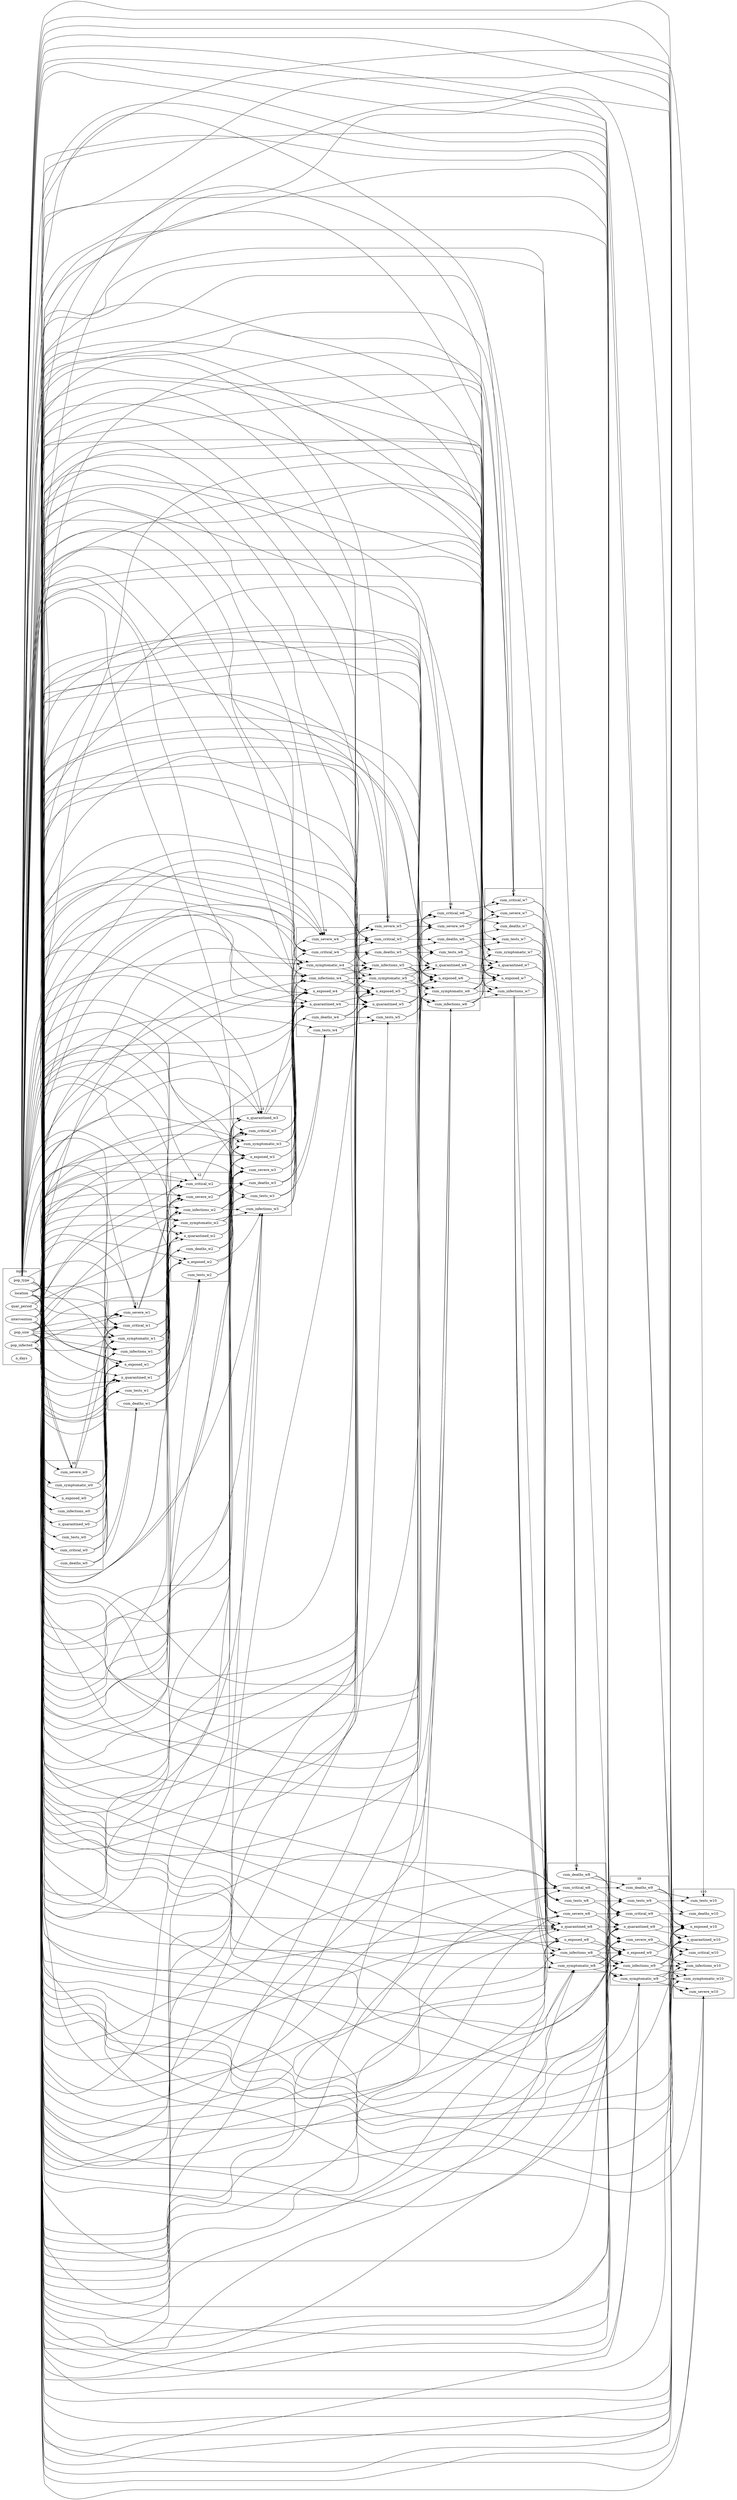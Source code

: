 digraph "" {
	graph [newrank=True,
		rankdir=LR
	];
	subgraph cluster_2 {
		graph [label=t2,
			rank=same
		];
		cum_infections_w2	[id=cum_infections_w2];
		cum_symptomatic_w2	[id=cum_symptomatic_w2];
		n_exposed_w2	[id=n_exposed_w2];
		n_quarantined_w2	[id=n_quarantined_w2];
		cum_severe_w2	[id=cum_severe_w2];
		cum_critical_w2	[id=cum_critical_w2];
		cum_deaths_w2	[id=cum_deaths_w2];
		cum_tests_w2	[id=cum_tests_w2];
	}
	subgraph cluster_5 {
		graph [label=t5,
			rank=same
		];
		cum_infections_w5	[id=cum_infections_w5];
		cum_symptomatic_w5	[id=cum_symptomatic_w5];
		n_exposed_w5	[id=n_exposed_w5];
		n_quarantined_w5	[id=n_quarantined_w5];
		cum_severe_w5	[id=cum_severe_w5];
		cum_critical_w5	[id=cum_critical_w5];
		cum_deaths_w5	[id=cum_deaths_w5];
		cum_tests_w5	[id=cum_tests_w5];
	}
	subgraph cluster_3 {
		graph [label=t3,
			rank=same
		];
		cum_infections_w3	[id=cum_infections_w3];
		cum_symptomatic_w3	[id=cum_symptomatic_w3];
		n_exposed_w3	[id=n_exposed_w3];
		n_quarantined_w3	[id=n_quarantined_w3];
		cum_severe_w3	[id=cum_severe_w3];
		cum_critical_w3	[id=cum_critical_w3];
		cum_deaths_w3	[id=cum_deaths_w3];
		cum_tests_w3	[id=cum_tests_w3];
	}
	subgraph cluster_7 {
		graph [label=t7,
			rank=same
		];
		cum_infections_w7	[id=cum_infections_w7];
		cum_symptomatic_w7	[id=cum_symptomatic_w7];
		n_exposed_w7	[id=n_exposed_w7];
		n_quarantined_w7	[id=n_quarantined_w7];
		cum_severe_w7	[id=cum_severe_w7];
		cum_critical_w7	[id=cum_critical_w7];
		cum_deaths_w7	[id=cum_deaths_w7];
		cum_tests_w7	[id=cum_tests_w7];
	}
	subgraph cluster_inputs {
		graph [label=inputs];
		quar_period	[id=quar_period];
		intervention	[id=intervention];
		pop_type	[id=pop_type];
		pop_size	[id=pop_size];
		pop_infected	[id=pop_infected];
		location	[id=location];
		n_days	[id=n_days];
	}
	subgraph cluster_w0 {
		graph [label=t0];
		n_quarantined_w0	[id=n_quarantined_w0];
		cum_tests_w0	[id=cum_tests_w0];
		n_exposed_w0	[id=n_exposed_w0];
		cum_infections_w0	[id=cum_infections_w0];
		cum_symptomatic_w0	[id=cum_symptomatic_w0];
		cum_severe_w0	[id=cum_severe_w0];
		cum_critical_w0	[id=cum_critical_w0];
		cum_deaths_w0	[id=cum_deaths_w0];
	}
	subgraph cluster_4 {
		graph [label=t4,
			rank=same
		];
		cum_infections_w4	[id=cum_infections_w4];
		cum_symptomatic_w4	[id=cum_symptomatic_w4];
		n_exposed_w4	[id=n_exposed_w4];
		n_quarantined_w4	[id=n_quarantined_w4];
		cum_severe_w4	[id=cum_severe_w4];
		cum_critical_w4	[id=cum_critical_w4];
		cum_deaths_w4	[id=cum_deaths_w4];
		cum_tests_w4	[id=cum_tests_w4];
	}
	subgraph cluster_1 {
		graph [label=t1,
			rank=same
		];
		cum_infections_w1	[id=cum_infections_w1];
		cum_symptomatic_w1	[id=cum_symptomatic_w1];
		n_exposed_w1	[id=n_exposed_w1];
		n_quarantined_w1	[id=n_quarantined_w1];
		cum_severe_w1	[id=cum_severe_w1];
		cum_critical_w1	[id=cum_critical_w1];
		cum_deaths_w1	[id=cum_deaths_w1];
		cum_tests_w1	[id=cum_tests_w1];
	}
	subgraph cluster_6 {
		graph [label=t6,
			rank=same
		];
		cum_infections_w6	[id=cum_infections_w6];
		cum_symptomatic_w6	[id=cum_symptomatic_w6];
		n_exposed_w6	[id=n_exposed_w6];
		n_quarantined_w6	[id=n_quarantined_w6];
		cum_severe_w6	[id=cum_severe_w6];
		cum_critical_w6	[id=cum_critical_w6];
		cum_deaths_w6	[id=cum_deaths_w6];
		cum_tests_w6	[id=cum_tests_w6];
	}
	subgraph cluster_8 {
		graph [label=t8,
			rank=same
		];
		cum_infections_w8	[id=cum_infections_w8];
		cum_symptomatic_w8	[id=cum_symptomatic_w8];
		n_exposed_w8	[id=n_exposed_w8];
		n_quarantined_w8	[id=n_quarantined_w8];
		cum_severe_w8	[id=cum_severe_w8];
		cum_critical_w8	[id=cum_critical_w8];
		cum_deaths_w8	[id=cum_deaths_w8];
		cum_tests_w8	[id=cum_tests_w8];
	}
	subgraph cluster_9 {
		graph [label=t9,
			rank=same
		];
		cum_infections_w9	[id=cum_infections_w9];
		cum_symptomatic_w9	[id=cum_symptomatic_w9];
		n_exposed_w9	[id=n_exposed_w9];
		n_quarantined_w9	[id=n_quarantined_w9];
		cum_severe_w9	[id=cum_severe_w9];
		cum_critical_w9	[id=cum_critical_w9];
		cum_deaths_w9	[id=cum_deaths_w9];
		cum_tests_w9	[id=cum_tests_w9];
	}
	subgraph cluster_10 {
		graph [label=t10,
			rank=same
		];
		cum_infections_w10	[id=cum_infections_w10];
		cum_symptomatic_w10	[id=cum_symptomatic_w10];
		n_exposed_w10	[id=n_exposed_w10];
		n_quarantined_w10	[id=n_quarantined_w10];
		cum_severe_w10	[id=cum_severe_w10];
		cum_critical_w10	[id=cum_critical_w10];
		cum_deaths_w10	[id=cum_deaths_w10];
		cum_tests_w10	[id=cum_tests_w10];
	}
	quar_period -> n_quarantined_w0;
	quar_period -> n_quarantined_w1;
	quar_period -> n_quarantined_w2;
	quar_period -> n_quarantined_w3;
	quar_period -> n_quarantined_w4;
	quar_period -> n_quarantined_w5;
	quar_period -> n_quarantined_w6;
	quar_period -> n_quarantined_w7;
	quar_period -> n_quarantined_w8;
	quar_period -> n_quarantined_w9;
	quar_period -> n_quarantined_w10;
	n_quarantined_w0 -> n_exposed_w1;
	n_quarantined_w0 -> n_quarantined_w1;
	intervention -> n_quarantined_w0;
	intervention -> cum_tests_w0;
	intervention -> n_exposed_w0;
	intervention -> n_exposed_w1;
	intervention -> n_quarantined_w1;
	intervention -> cum_tests_w1;
	intervention -> n_exposed_w2;
	intervention -> n_quarantined_w2;
	intervention -> cum_tests_w2;
	intervention -> n_exposed_w3;
	intervention -> n_quarantined_w3;
	intervention -> cum_tests_w3;
	intervention -> n_exposed_w4;
	intervention -> n_quarantined_w4;
	intervention -> cum_tests_w4;
	intervention -> n_exposed_w5;
	intervention -> n_quarantined_w5;
	intervention -> cum_tests_w5;
	intervention -> n_exposed_w6;
	intervention -> n_quarantined_w6;
	intervention -> cum_tests_w6;
	intervention -> n_exposed_w7;
	intervention -> n_quarantined_w7;
	intervention -> cum_tests_w7;
	intervention -> n_exposed_w8;
	intervention -> n_quarantined_w8;
	intervention -> cum_tests_w8;
	intervention -> n_exposed_w9;
	intervention -> n_quarantined_w9;
	intervention -> cum_tests_w9;
	intervention -> n_exposed_w10;
	intervention -> n_quarantined_w10;
	intervention -> cum_tests_w10;
	cum_tests_w0 -> n_quarantined_w1;
	cum_tests_w0 -> cum_tests_w1;
	n_exposed_w0 -> cum_infections_w1;
	n_exposed_w0 -> n_exposed_w1;
	pop_type -> n_quarantined_w0;
	pop_type -> n_exposed_w0;
	pop_type -> cum_infections_w0;
	pop_type -> cum_symptomatic_w0;
	pop_type -> cum_severe_w0;
	pop_type -> cum_critical_w0;
	pop_type -> cum_infections_w1;
	pop_type -> cum_symptomatic_w1;
	pop_type -> n_exposed_w1;
	pop_type -> n_quarantined_w1;
	pop_type -> cum_severe_w1;
	pop_type -> cum_critical_w1;
	pop_type -> cum_infections_w2;
	pop_type -> cum_symptomatic_w2;
	pop_type -> n_exposed_w2;
	pop_type -> n_quarantined_w2;
	pop_type -> cum_severe_w2;
	pop_type -> cum_critical_w2;
	pop_type -> cum_infections_w3;
	pop_type -> cum_symptomatic_w3;
	pop_type -> n_exposed_w3;
	pop_type -> n_quarantined_w3;
	pop_type -> cum_severe_w3;
	pop_type -> cum_critical_w3;
	pop_type -> cum_infections_w4;
	pop_type -> cum_symptomatic_w4;
	pop_type -> n_exposed_w4;
	pop_type -> n_quarantined_w4;
	pop_type -> cum_severe_w4;
	pop_type -> cum_critical_w4;
	pop_type -> cum_infections_w5;
	pop_type -> cum_symptomatic_w5;
	pop_type -> n_exposed_w5;
	pop_type -> n_quarantined_w5;
	pop_type -> cum_severe_w5;
	pop_type -> cum_critical_w5;
	pop_type -> cum_infections_w6;
	pop_type -> cum_symptomatic_w6;
	pop_type -> n_exposed_w6;
	pop_type -> n_quarantined_w6;
	pop_type -> cum_severe_w6;
	pop_type -> cum_critical_w6;
	pop_type -> cum_infections_w7;
	pop_type -> cum_symptomatic_w7;
	pop_type -> n_exposed_w7;
	pop_type -> n_quarantined_w7;
	pop_type -> cum_severe_w7;
	pop_type -> cum_critical_w7;
	pop_type -> cum_infections_w8;
	pop_type -> cum_symptomatic_w8;
	pop_type -> n_exposed_w8;
	pop_type -> n_quarantined_w8;
	pop_type -> cum_severe_w8;
	pop_type -> cum_critical_w8;
	pop_type -> cum_infections_w9;
	pop_type -> cum_symptomatic_w9;
	pop_type -> n_exposed_w9;
	pop_type -> n_quarantined_w9;
	pop_type -> cum_severe_w9;
	pop_type -> cum_critical_w9;
	pop_type -> cum_infections_w10;
	pop_type -> cum_symptomatic_w10;
	pop_type -> n_exposed_w10;
	pop_type -> n_quarantined_w10;
	pop_type -> cum_severe_w10;
	pop_type -> cum_critical_w10;
	cum_infections_w0 -> cum_infections_w1;
	cum_infections_w0 -> cum_symptomatic_w1;
	cum_infections_w0 -> n_exposed_w1;
	cum_infections_w0 -> n_quarantined_w1;
	cum_symptomatic_w0 -> cum_infections_w1;
	cum_symptomatic_w0 -> cum_symptomatic_w1;
	cum_symptomatic_w0 -> n_quarantined_w1;
	cum_symptomatic_w0 -> cum_severe_w1;
	cum_severe_w0 -> cum_severe_w1;
	cum_severe_w0 -> cum_critical_w1;
	cum_critical_w0 -> cum_critical_w1;
	cum_critical_w0 -> cum_deaths_w1;
	pop_size -> n_quarantined_w0;
	pop_size -> n_exposed_w0;
	pop_size -> cum_infections_w0;
	pop_size -> cum_symptomatic_w0;
	pop_size -> cum_severe_w0;
	pop_size -> cum_critical_w0;
	pop_size -> cum_infections_w1;
	pop_size -> cum_symptomatic_w1;
	pop_size -> n_exposed_w1;
	pop_size -> n_quarantined_w1;
	pop_size -> cum_severe_w1;
	pop_size -> cum_critical_w1;
	pop_size -> cum_infections_w2;
	pop_size -> cum_symptomatic_w2;
	pop_size -> n_exposed_w2;
	pop_size -> n_quarantined_w2;
	pop_size -> cum_severe_w2;
	pop_size -> cum_critical_w2;
	pop_size -> cum_infections_w3;
	pop_size -> cum_symptomatic_w3;
	pop_size -> n_exposed_w3;
	pop_size -> n_quarantined_w3;
	pop_size -> cum_severe_w3;
	pop_size -> cum_critical_w3;
	pop_size -> cum_infections_w4;
	pop_size -> cum_symptomatic_w4;
	pop_size -> n_exposed_w4;
	pop_size -> n_quarantined_w4;
	pop_size -> cum_severe_w4;
	pop_size -> cum_critical_w4;
	pop_size -> cum_infections_w5;
	pop_size -> cum_symptomatic_w5;
	pop_size -> n_exposed_w5;
	pop_size -> n_quarantined_w5;
	pop_size -> cum_severe_w5;
	pop_size -> cum_critical_w5;
	pop_size -> cum_infections_w6;
	pop_size -> cum_symptomatic_w6;
	pop_size -> n_exposed_w6;
	pop_size -> n_quarantined_w6;
	pop_size -> cum_severe_w6;
	pop_size -> cum_critical_w6;
	pop_size -> cum_infections_w7;
	pop_size -> cum_symptomatic_w7;
	pop_size -> n_exposed_w7;
	pop_size -> n_quarantined_w7;
	pop_size -> cum_severe_w7;
	pop_size -> cum_critical_w7;
	pop_size -> cum_infections_w8;
	pop_size -> cum_symptomatic_w8;
	pop_size -> n_exposed_w8;
	pop_size -> n_quarantined_w8;
	pop_size -> cum_severe_w8;
	pop_size -> cum_critical_w8;
	pop_size -> cum_infections_w9;
	pop_size -> cum_symptomatic_w9;
	pop_size -> n_exposed_w9;
	pop_size -> n_quarantined_w9;
	pop_size -> cum_severe_w9;
	pop_size -> cum_critical_w9;
	pop_size -> cum_infections_w10;
	pop_size -> cum_symptomatic_w10;
	pop_size -> n_exposed_w10;
	pop_size -> n_quarantined_w10;
	pop_size -> cum_severe_w10;
	pop_size -> cum_critical_w10;
	pop_infected -> cum_infections_w0;
	pop_infected -> cum_symptomatic_w0;
	pop_infected -> cum_severe_w0;
	pop_infected -> cum_critical_w0;
	pop_infected -> cum_infections_w1;
	pop_infected -> cum_symptomatic_w1;
	pop_infected -> cum_severe_w1;
	pop_infected -> cum_critical_w1;
	pop_infected -> cum_infections_w2;
	pop_infected -> cum_symptomatic_w2;
	pop_infected -> cum_severe_w2;
	pop_infected -> cum_critical_w2;
	pop_infected -> cum_infections_w3;
	pop_infected -> cum_symptomatic_w3;
	pop_infected -> cum_severe_w3;
	pop_infected -> cum_critical_w3;
	pop_infected -> cum_infections_w4;
	pop_infected -> cum_symptomatic_w4;
	pop_infected -> cum_severe_w4;
	pop_infected -> cum_critical_w4;
	pop_infected -> cum_infections_w5;
	pop_infected -> cum_symptomatic_w5;
	pop_infected -> cum_severe_w5;
	pop_infected -> cum_critical_w5;
	pop_infected -> cum_infections_w6;
	pop_infected -> cum_symptomatic_w6;
	pop_infected -> cum_severe_w6;
	pop_infected -> cum_critical_w6;
	pop_infected -> cum_infections_w7;
	pop_infected -> cum_symptomatic_w7;
	pop_infected -> cum_severe_w7;
	pop_infected -> cum_critical_w7;
	pop_infected -> cum_infections_w8;
	pop_infected -> cum_symptomatic_w8;
	pop_infected -> cum_severe_w8;
	pop_infected -> cum_critical_w8;
	pop_infected -> cum_infections_w9;
	pop_infected -> cum_symptomatic_w9;
	pop_infected -> cum_severe_w9;
	pop_infected -> cum_critical_w9;
	pop_infected -> cum_infections_w10;
	pop_infected -> cum_symptomatic_w10;
	pop_infected -> cum_severe_w10;
	pop_infected -> cum_critical_w10;
	location -> n_quarantined_w0;
	location -> n_exposed_w0;
	location -> cum_infections_w0;
	location -> cum_symptomatic_w0;
	location -> cum_severe_w0;
	location -> cum_critical_w0;
	location -> cum_infections_w1;
	location -> cum_symptomatic_w1;
	location -> n_exposed_w1;
	location -> n_quarantined_w1;
	location -> cum_severe_w1;
	location -> cum_critical_w1;
	location -> cum_infections_w2;
	location -> cum_symptomatic_w2;
	location -> n_exposed_w2;
	location -> n_quarantined_w2;
	location -> cum_severe_w2;
	location -> cum_critical_w2;
	location -> cum_infections_w3;
	location -> cum_symptomatic_w3;
	location -> n_exposed_w3;
	location -> n_quarantined_w3;
	location -> cum_severe_w3;
	location -> cum_critical_w3;
	location -> cum_infections_w4;
	location -> cum_symptomatic_w4;
	location -> n_exposed_w4;
	location -> n_quarantined_w4;
	location -> cum_severe_w4;
	location -> cum_critical_w4;
	location -> cum_infections_w5;
	location -> cum_symptomatic_w5;
	location -> n_exposed_w5;
	location -> n_quarantined_w5;
	location -> cum_severe_w5;
	location -> cum_critical_w5;
	location -> cum_infections_w6;
	location -> cum_symptomatic_w6;
	location -> n_exposed_w6;
	location -> n_quarantined_w6;
	location -> cum_severe_w6;
	location -> cum_critical_w6;
	location -> cum_infections_w7;
	location -> cum_symptomatic_w7;
	location -> n_exposed_w7;
	location -> n_quarantined_w7;
	location -> cum_severe_w7;
	location -> cum_critical_w7;
	location -> cum_infections_w8;
	location -> cum_symptomatic_w8;
	location -> n_exposed_w8;
	location -> n_quarantined_w8;
	location -> cum_severe_w8;
	location -> cum_critical_w8;
	location -> cum_infections_w9;
	location -> cum_symptomatic_w9;
	location -> n_exposed_w9;
	location -> n_quarantined_w9;
	location -> cum_severe_w9;
	location -> cum_critical_w9;
	location -> cum_infections_w10;
	location -> cum_symptomatic_w10;
	location -> n_exposed_w10;
	location -> n_quarantined_w10;
	location -> cum_severe_w10;
	location -> cum_critical_w10;
	cum_deaths_w0 -> n_exposed_w1;
	cum_deaths_w0 -> cum_deaths_w1;
	cum_deaths_w0 -> cum_tests_w1;
	cum_infections_w1 -> cum_infections_w2;
	cum_infections_w1 -> cum_symptomatic_w2;
	cum_infections_w1 -> n_exposed_w2;
	cum_infections_w1 -> n_quarantined_w2;
	cum_symptomatic_w1 -> cum_infections_w2;
	cum_symptomatic_w1 -> cum_symptomatic_w2;
	cum_symptomatic_w1 -> n_quarantined_w2;
	cum_symptomatic_w1 -> cum_severe_w2;
	n_exposed_w1 -> cum_infections_w2;
	n_exposed_w1 -> n_exposed_w2;
	n_quarantined_w1 -> n_exposed_w2;
	n_quarantined_w1 -> n_quarantined_w2;
	cum_severe_w1 -> cum_severe_w2;
	cum_severe_w1 -> cum_critical_w2;
	cum_critical_w1 -> cum_critical_w2;
	cum_critical_w1 -> cum_deaths_w2;
	cum_deaths_w1 -> n_exposed_w2;
	cum_deaths_w1 -> cum_deaths_w2;
	cum_deaths_w1 -> cum_tests_w2;
	cum_tests_w1 -> n_quarantined_w2;
	cum_tests_w1 -> cum_tests_w2;
	cum_infections_w2 -> cum_infections_w3;
	cum_infections_w2 -> cum_symptomatic_w3;
	cum_infections_w2 -> n_exposed_w3;
	cum_infections_w2 -> n_quarantined_w3;
	cum_symptomatic_w2 -> cum_infections_w3;
	cum_symptomatic_w2 -> cum_symptomatic_w3;
	cum_symptomatic_w2 -> n_quarantined_w3;
	cum_symptomatic_w2 -> cum_severe_w3;
	n_exposed_w2 -> cum_infections_w3;
	n_exposed_w2 -> n_exposed_w3;
	n_quarantined_w2 -> n_exposed_w3;
	n_quarantined_w2 -> n_quarantined_w3;
	cum_severe_w2 -> cum_severe_w3;
	cum_severe_w2 -> cum_critical_w3;
	cum_critical_w2 -> cum_critical_w3;
	cum_critical_w2 -> cum_deaths_w3;
	cum_deaths_w2 -> n_exposed_w3;
	cum_deaths_w2 -> cum_deaths_w3;
	cum_deaths_w2 -> cum_tests_w3;
	cum_tests_w2 -> n_quarantined_w3;
	cum_tests_w2 -> cum_tests_w3;
	cum_infections_w3 -> cum_infections_w4;
	cum_infections_w3 -> cum_symptomatic_w4;
	cum_infections_w3 -> n_exposed_w4;
	cum_infections_w3 -> n_quarantined_w4;
	cum_symptomatic_w3 -> cum_infections_w4;
	cum_symptomatic_w3 -> cum_symptomatic_w4;
	cum_symptomatic_w3 -> n_quarantined_w4;
	cum_symptomatic_w3 -> cum_severe_w4;
	n_exposed_w3 -> cum_infections_w4;
	n_exposed_w3 -> n_exposed_w4;
	n_quarantined_w3 -> n_exposed_w4;
	n_quarantined_w3 -> n_quarantined_w4;
	cum_severe_w3 -> cum_severe_w4;
	cum_severe_w3 -> cum_critical_w4;
	cum_critical_w3 -> cum_critical_w4;
	cum_critical_w3 -> cum_deaths_w4;
	cum_deaths_w3 -> n_exposed_w4;
	cum_deaths_w3 -> cum_deaths_w4;
	cum_deaths_w3 -> cum_tests_w4;
	cum_tests_w3 -> n_quarantined_w4;
	cum_tests_w3 -> cum_tests_w4;
	cum_infections_w4 -> cum_infections_w5;
	cum_infections_w4 -> cum_symptomatic_w5;
	cum_infections_w4 -> n_exposed_w5;
	cum_infections_w4 -> n_quarantined_w5;
	cum_symptomatic_w4 -> cum_infections_w5;
	cum_symptomatic_w4 -> cum_symptomatic_w5;
	cum_symptomatic_w4 -> n_quarantined_w5;
	cum_symptomatic_w4 -> cum_severe_w5;
	n_exposed_w4 -> cum_infections_w5;
	n_exposed_w4 -> n_exposed_w5;
	n_quarantined_w4 -> n_exposed_w5;
	n_quarantined_w4 -> n_quarantined_w5;
	cum_severe_w4 -> cum_severe_w5;
	cum_severe_w4 -> cum_critical_w5;
	cum_critical_w4 -> cum_critical_w5;
	cum_critical_w4 -> cum_deaths_w5;
	cum_deaths_w4 -> n_exposed_w5;
	cum_deaths_w4 -> cum_deaths_w5;
	cum_deaths_w4 -> cum_tests_w5;
	cum_tests_w4 -> n_quarantined_w5;
	cum_tests_w4 -> cum_tests_w5;
	cum_infections_w5 -> cum_infections_w6;
	cum_infections_w5 -> cum_symptomatic_w6;
	cum_infections_w5 -> n_exposed_w6;
	cum_infections_w5 -> n_quarantined_w6;
	cum_symptomatic_w5 -> cum_infections_w6;
	cum_symptomatic_w5 -> cum_symptomatic_w6;
	cum_symptomatic_w5 -> n_quarantined_w6;
	cum_symptomatic_w5 -> cum_severe_w6;
	n_exposed_w5 -> cum_infections_w6;
	n_exposed_w5 -> n_exposed_w6;
	n_quarantined_w5 -> n_exposed_w6;
	n_quarantined_w5 -> n_quarantined_w6;
	cum_severe_w5 -> cum_severe_w6;
	cum_severe_w5 -> cum_critical_w6;
	cum_critical_w5 -> cum_critical_w6;
	cum_critical_w5 -> cum_deaths_w6;
	cum_deaths_w5 -> n_exposed_w6;
	cum_deaths_w5 -> cum_deaths_w6;
	cum_deaths_w5 -> cum_tests_w6;
	cum_tests_w5 -> n_quarantined_w6;
	cum_tests_w5 -> cum_tests_w6;
	cum_infections_w6 -> cum_infections_w7;
	cum_infections_w6 -> cum_symptomatic_w7;
	cum_infections_w6 -> n_exposed_w7;
	cum_infections_w6 -> n_quarantined_w7;
	cum_symptomatic_w6 -> cum_infections_w7;
	cum_symptomatic_w6 -> cum_symptomatic_w7;
	cum_symptomatic_w6 -> n_quarantined_w7;
	cum_symptomatic_w6 -> cum_severe_w7;
	n_exposed_w6 -> cum_infections_w7;
	n_exposed_w6 -> n_exposed_w7;
	n_quarantined_w6 -> n_exposed_w7;
	n_quarantined_w6 -> n_quarantined_w7;
	cum_severe_w6 -> cum_severe_w7;
	cum_severe_w6 -> cum_critical_w7;
	cum_critical_w6 -> cum_critical_w7;
	cum_critical_w6 -> cum_deaths_w7;
	cum_deaths_w6 -> n_exposed_w7;
	cum_deaths_w6 -> cum_deaths_w7;
	cum_deaths_w6 -> cum_tests_w7;
	cum_tests_w6 -> n_quarantined_w7;
	cum_tests_w6 -> cum_tests_w7;
	cum_infections_w7 -> cum_infections_w8;
	cum_infections_w7 -> cum_symptomatic_w8;
	cum_infections_w7 -> n_exposed_w8;
	cum_infections_w7 -> n_quarantined_w8;
	cum_symptomatic_w7 -> cum_infections_w8;
	cum_symptomatic_w7 -> cum_symptomatic_w8;
	cum_symptomatic_w7 -> n_quarantined_w8;
	cum_symptomatic_w7 -> cum_severe_w8;
	n_exposed_w7 -> cum_infections_w8;
	n_exposed_w7 -> n_exposed_w8;
	n_quarantined_w7 -> n_exposed_w8;
	n_quarantined_w7 -> n_quarantined_w8;
	cum_severe_w7 -> cum_severe_w8;
	cum_severe_w7 -> cum_critical_w8;
	cum_critical_w7 -> cum_critical_w8;
	cum_critical_w7 -> cum_deaths_w8;
	cum_deaths_w7 -> n_exposed_w8;
	cum_deaths_w7 -> cum_deaths_w8;
	cum_deaths_w7 -> cum_tests_w8;
	cum_tests_w7 -> n_quarantined_w8;
	cum_tests_w7 -> cum_tests_w8;
	cum_infections_w8 -> cum_infections_w9;
	cum_infections_w8 -> cum_symptomatic_w9;
	cum_infections_w8 -> n_exposed_w9;
	cum_infections_w8 -> n_quarantined_w9;
	cum_symptomatic_w8 -> cum_infections_w9;
	cum_symptomatic_w8 -> cum_symptomatic_w9;
	cum_symptomatic_w8 -> n_quarantined_w9;
	cum_symptomatic_w8 -> cum_severe_w9;
	n_exposed_w8 -> cum_infections_w9;
	n_exposed_w8 -> n_exposed_w9;
	n_quarantined_w8 -> n_exposed_w9;
	n_quarantined_w8 -> n_quarantined_w9;
	cum_severe_w8 -> cum_severe_w9;
	cum_severe_w8 -> cum_critical_w9;
	cum_critical_w8 -> cum_critical_w9;
	cum_critical_w8 -> cum_deaths_w9;
	cum_deaths_w8 -> n_exposed_w9;
	cum_deaths_w8 -> cum_deaths_w9;
	cum_deaths_w8 -> cum_tests_w9;
	cum_tests_w8 -> n_quarantined_w9;
	cum_tests_w8 -> cum_tests_w9;
	cum_infections_w9 -> cum_infections_w10;
	cum_infections_w9 -> cum_symptomatic_w10;
	cum_infections_w9 -> n_exposed_w10;
	cum_infections_w9 -> n_quarantined_w10;
	cum_symptomatic_w9 -> cum_infections_w10;
	cum_symptomatic_w9 -> cum_symptomatic_w10;
	cum_symptomatic_w9 -> n_quarantined_w10;
	cum_symptomatic_w9 -> cum_severe_w10;
	n_exposed_w9 -> cum_infections_w10;
	n_exposed_w9 -> n_exposed_w10;
	n_quarantined_w9 -> n_exposed_w10;
	n_quarantined_w9 -> n_quarantined_w10;
	cum_severe_w9 -> cum_severe_w10;
	cum_severe_w9 -> cum_critical_w10;
	cum_critical_w9 -> cum_critical_w10;
	cum_critical_w9 -> cum_deaths_w10;
	cum_deaths_w9 -> n_exposed_w10;
	cum_deaths_w9 -> cum_deaths_w10;
	cum_deaths_w9 -> cum_tests_w10;
	cum_tests_w9 -> n_quarantined_w10;
	cum_tests_w9 -> cum_tests_w10;
}
